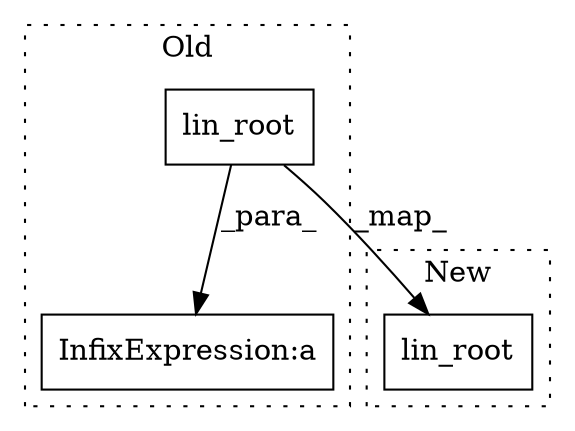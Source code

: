digraph G {
subgraph cluster0 {
1 [label="lin_root" a="32" s="835,845" l="9,1" shape="box"];
3 [label="InfixExpression:a" a="27" s="827" l="3" shape="box"];
label = "Old";
style="dotted";
}
subgraph cluster1 {
2 [label="lin_root" a="32" s="826,836" l="9,1" shape="box"];
label = "New";
style="dotted";
}
1 -> 3 [label="_para_"];
1 -> 2 [label="_map_"];
}
